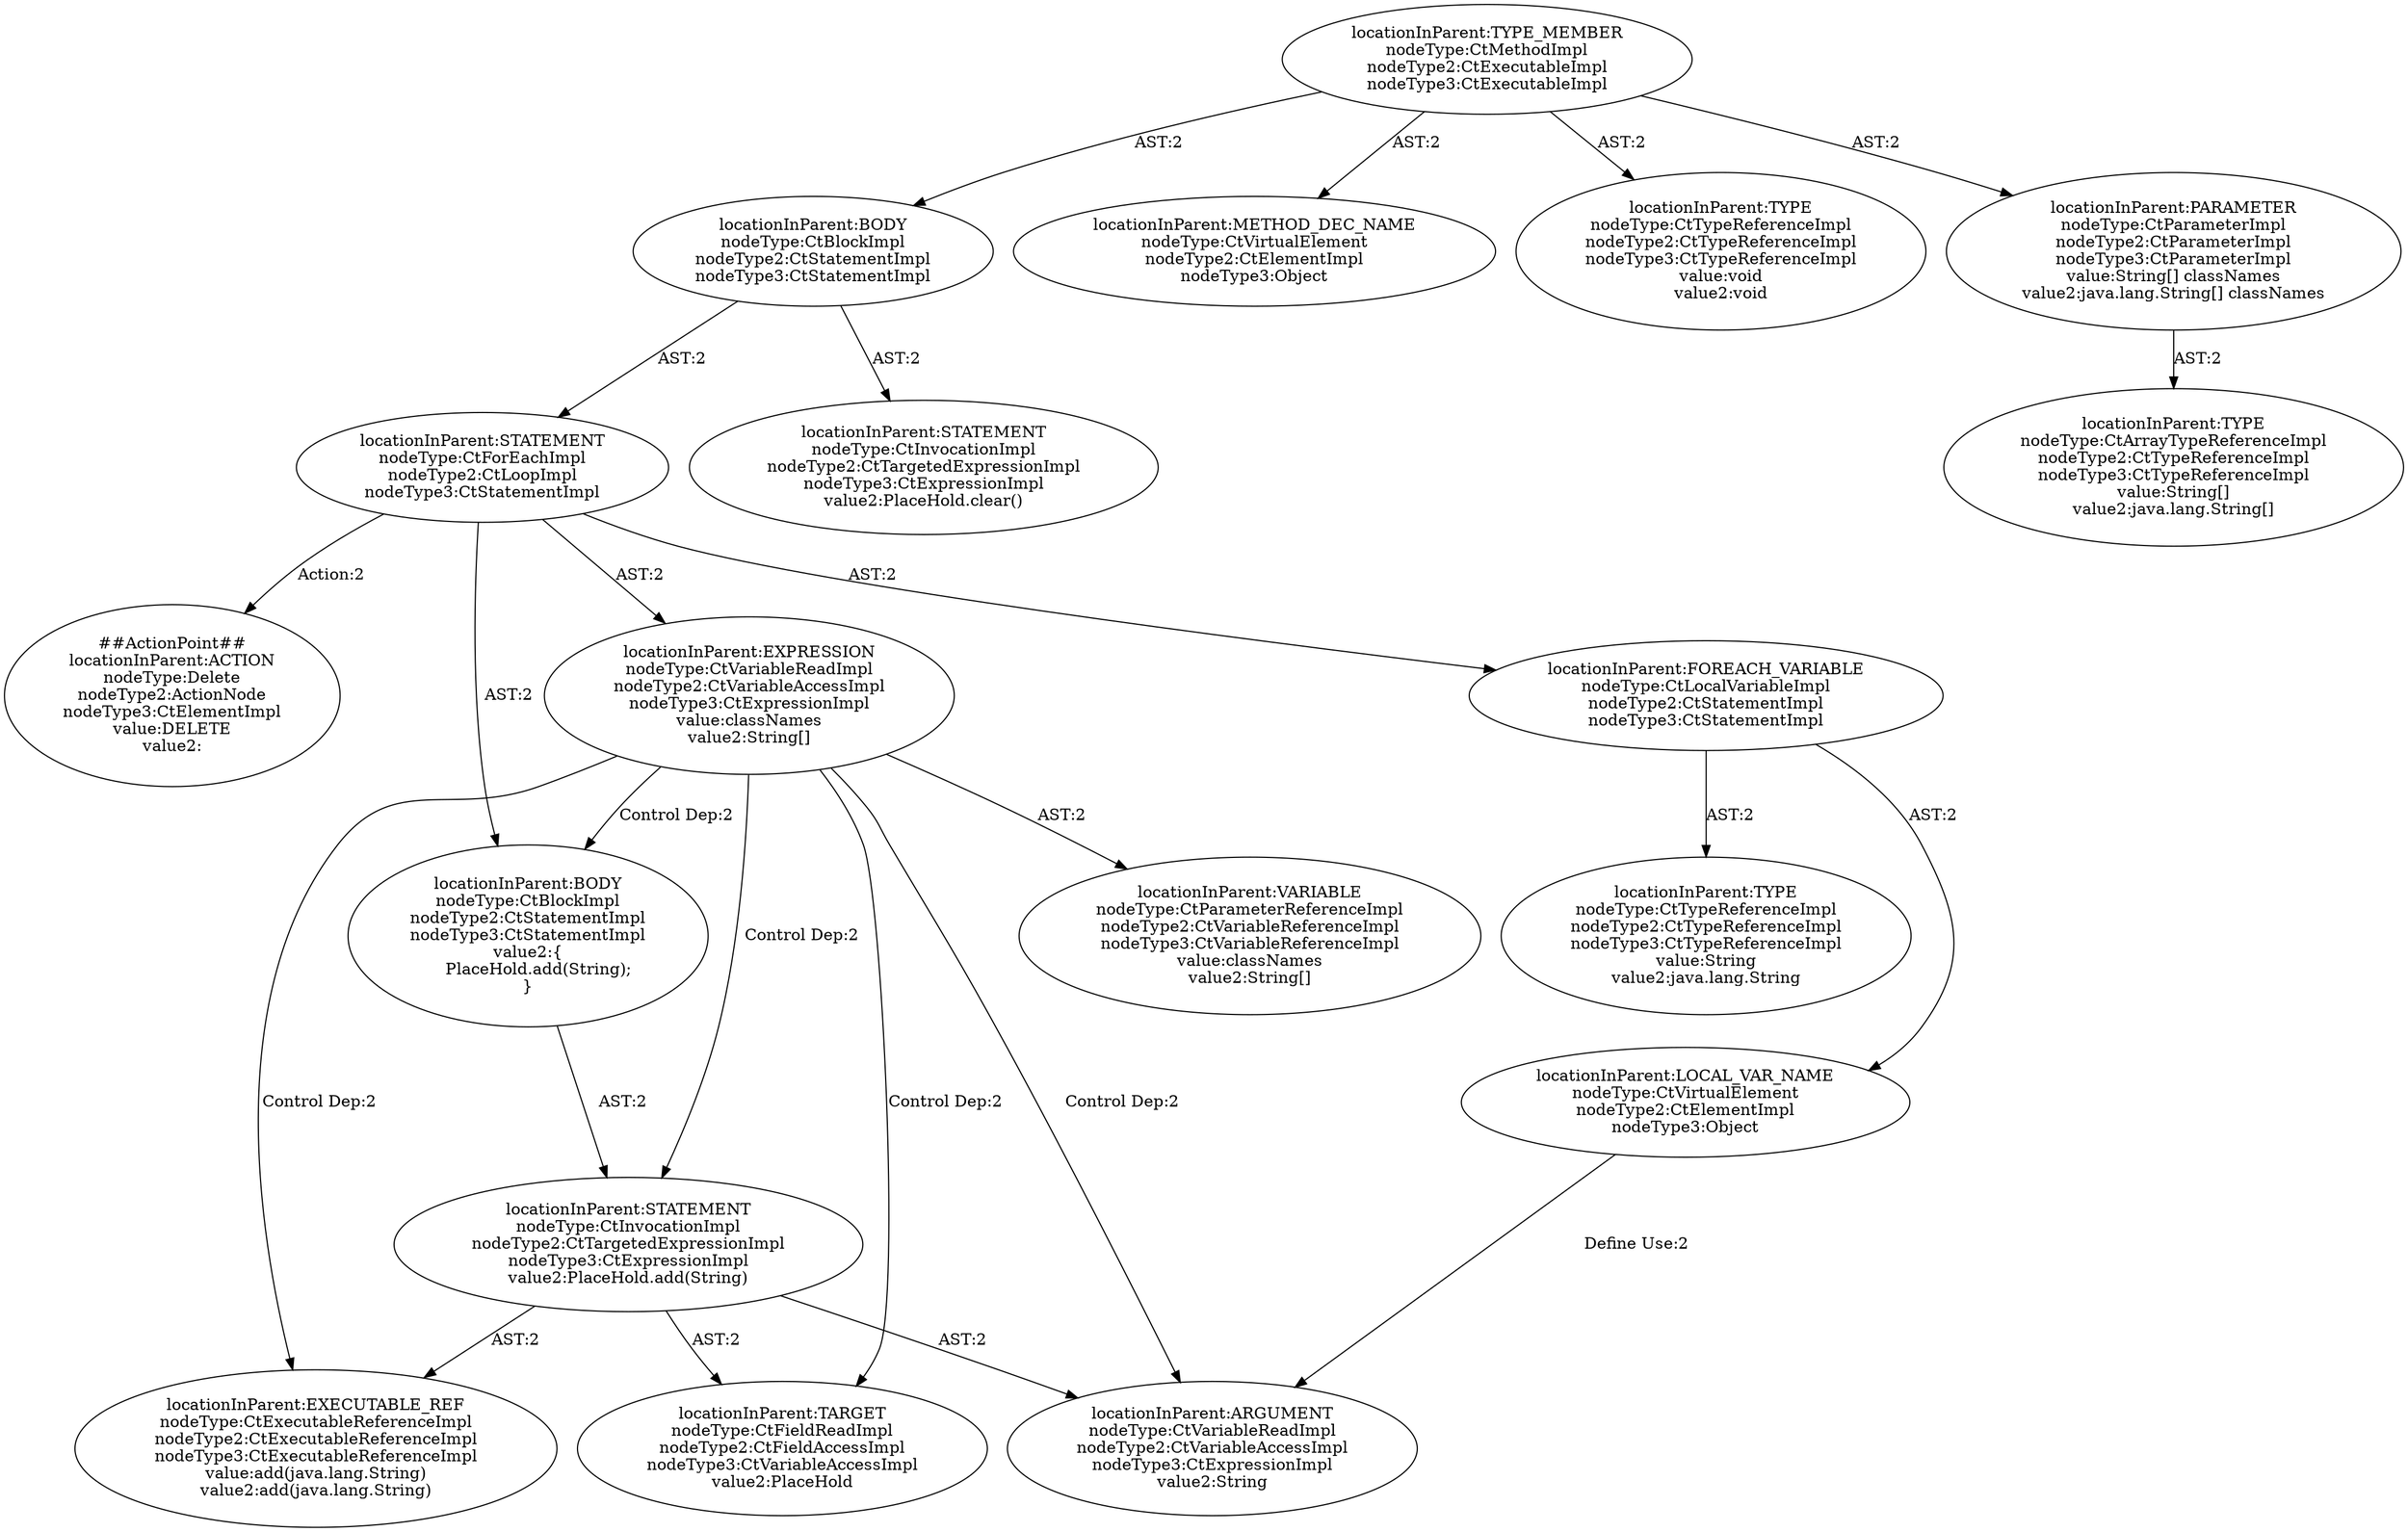 digraph "Pattern" {
0 [label="##ActionPoint##
locationInParent:ACTION
nodeType:Delete
nodeType2:ActionNode
nodeType3:CtElementImpl
value:DELETE
value2:" shape=ellipse]
1 [label="locationInParent:STATEMENT
nodeType:CtForEachImpl
nodeType2:CtLoopImpl
nodeType3:CtStatementImpl" shape=ellipse]
2 [label="locationInParent:BODY
nodeType:CtBlockImpl
nodeType2:CtStatementImpl
nodeType3:CtStatementImpl" shape=ellipse]
3 [label="locationInParent:TYPE_MEMBER
nodeType:CtMethodImpl
nodeType2:CtExecutableImpl
nodeType3:CtExecutableImpl" shape=ellipse]
4 [label="locationInParent:METHOD_DEC_NAME
nodeType:CtVirtualElement
nodeType2:CtElementImpl
nodeType3:Object" shape=ellipse]
5 [label="locationInParent:TYPE
nodeType:CtTypeReferenceImpl
nodeType2:CtTypeReferenceImpl
nodeType3:CtTypeReferenceImpl
value:void
value2:void" shape=ellipse]
6 [label="locationInParent:PARAMETER
nodeType:CtParameterImpl
nodeType2:CtParameterImpl
nodeType3:CtParameterImpl
value:String[] classNames
value2:java.lang.String[] classNames" shape=ellipse]
7 [label="locationInParent:TYPE
nodeType:CtArrayTypeReferenceImpl
nodeType2:CtTypeReferenceImpl
nodeType3:CtTypeReferenceImpl
value:String[]
value2:java.lang.String[]" shape=ellipse]
8 [label="locationInParent:STATEMENT
nodeType:CtInvocationImpl
nodeType2:CtTargetedExpressionImpl
nodeType3:CtExpressionImpl
value2:PlaceHold.clear()" shape=ellipse]
9 [label="locationInParent:FOREACH_VARIABLE
nodeType:CtLocalVariableImpl
nodeType2:CtStatementImpl
nodeType3:CtStatementImpl" shape=ellipse]
10 [label="locationInParent:LOCAL_VAR_NAME
nodeType:CtVirtualElement
nodeType2:CtElementImpl
nodeType3:Object" shape=ellipse]
11 [label="locationInParent:TYPE
nodeType:CtTypeReferenceImpl
nodeType2:CtTypeReferenceImpl
nodeType3:CtTypeReferenceImpl
value:String
value2:java.lang.String" shape=ellipse]
12 [label="locationInParent:EXPRESSION
nodeType:CtVariableReadImpl
nodeType2:CtVariableAccessImpl
nodeType3:CtExpressionImpl
value:classNames
value2:String[]" shape=ellipse]
13 [label="locationInParent:VARIABLE
nodeType:CtParameterReferenceImpl
nodeType2:CtVariableReferenceImpl
nodeType3:CtVariableReferenceImpl
value:classNames
value2:String[]" shape=ellipse]
14 [label="locationInParent:BODY
nodeType:CtBlockImpl
nodeType2:CtStatementImpl
nodeType3:CtStatementImpl
value2:\{
    PlaceHold.add(String);
\}" shape=ellipse]
15 [label="locationInParent:STATEMENT
nodeType:CtInvocationImpl
nodeType2:CtTargetedExpressionImpl
nodeType3:CtExpressionImpl
value2:PlaceHold.add(String)" shape=ellipse]
16 [label="locationInParent:EXECUTABLE_REF
nodeType:CtExecutableReferenceImpl
nodeType2:CtExecutableReferenceImpl
nodeType3:CtExecutableReferenceImpl
value:add(java.lang.String)
value2:add(java.lang.String)" shape=ellipse]
17 [label="locationInParent:TARGET
nodeType:CtFieldReadImpl
nodeType2:CtFieldAccessImpl
nodeType3:CtVariableAccessImpl
value2:PlaceHold" shape=ellipse]
18 [label="locationInParent:ARGUMENT
nodeType:CtVariableReadImpl
nodeType2:CtVariableAccessImpl
nodeType3:CtExpressionImpl
value2:String" shape=ellipse]
1 -> 0 [label="Action:2"];
1 -> 9 [label="AST:2"];
1 -> 12 [label="AST:2"];
1 -> 14 [label="AST:2"];
2 -> 1 [label="AST:2"];
2 -> 8 [label="AST:2"];
3 -> 2 [label="AST:2"];
3 -> 4 [label="AST:2"];
3 -> 5 [label="AST:2"];
3 -> 6 [label="AST:2"];
6 -> 7 [label="AST:2"];
9 -> 10 [label="AST:2"];
9 -> 11 [label="AST:2"];
10 -> 18 [label="Define Use:2"];
12 -> 13 [label="AST:2"];
12 -> 14 [label="Control Dep:2"];
12 -> 15 [label="Control Dep:2"];
12 -> 16 [label="Control Dep:2"];
12 -> 17 [label="Control Dep:2"];
12 -> 18 [label="Control Dep:2"];
14 -> 15 [label="AST:2"];
15 -> 17 [label="AST:2"];
15 -> 16 [label="AST:2"];
15 -> 18 [label="AST:2"];
}